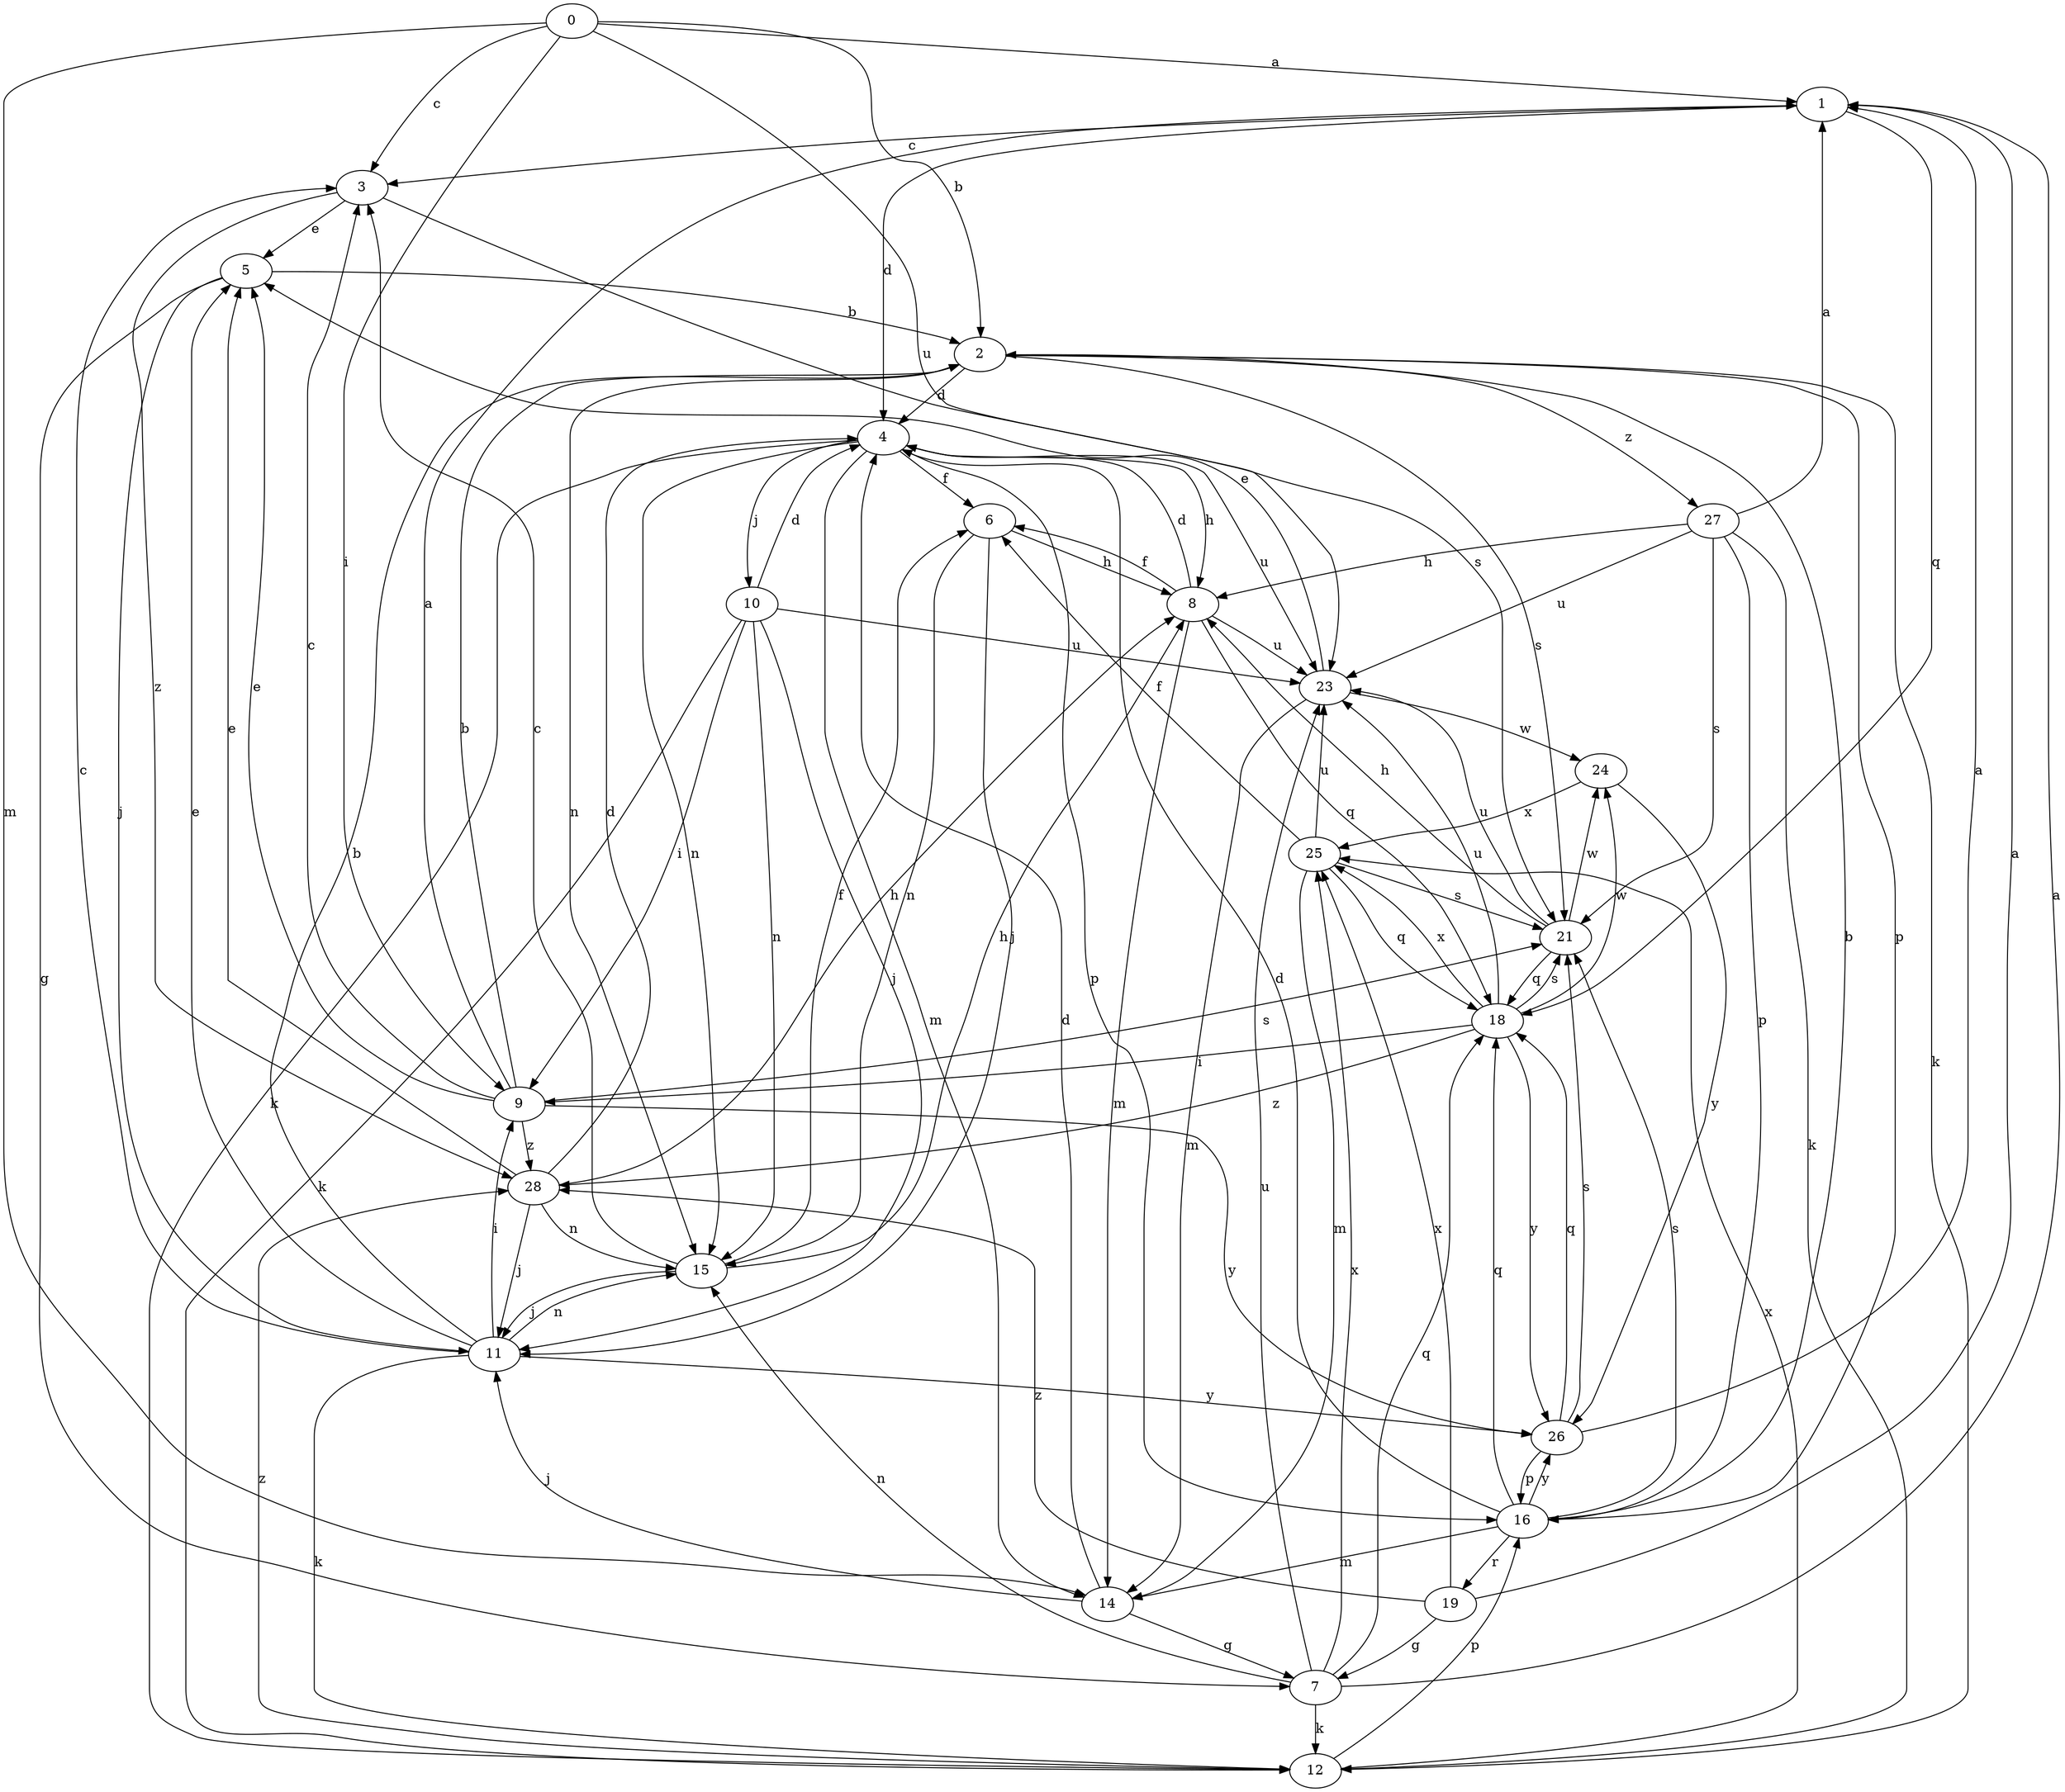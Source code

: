 strict digraph  {
0;
1;
2;
3;
4;
5;
6;
7;
8;
9;
10;
11;
12;
14;
15;
16;
18;
19;
21;
23;
24;
25;
26;
27;
28;
0 -> 1  [label=a];
0 -> 2  [label=b];
0 -> 3  [label=c];
0 -> 9  [label=i];
0 -> 14  [label=m];
0 -> 23  [label=u];
1 -> 3  [label=c];
1 -> 4  [label=d];
1 -> 18  [label=q];
2 -> 4  [label=d];
2 -> 12  [label=k];
2 -> 15  [label=n];
2 -> 16  [label=p];
2 -> 21  [label=s];
2 -> 27  [label=z];
3 -> 5  [label=e];
3 -> 21  [label=s];
3 -> 28  [label=z];
4 -> 6  [label=f];
4 -> 8  [label=h];
4 -> 10  [label=j];
4 -> 12  [label=k];
4 -> 14  [label=m];
4 -> 15  [label=n];
4 -> 16  [label=p];
4 -> 23  [label=u];
5 -> 2  [label=b];
5 -> 7  [label=g];
5 -> 11  [label=j];
6 -> 8  [label=h];
6 -> 11  [label=j];
6 -> 15  [label=n];
7 -> 1  [label=a];
7 -> 12  [label=k];
7 -> 15  [label=n];
7 -> 18  [label=q];
7 -> 23  [label=u];
7 -> 25  [label=x];
8 -> 4  [label=d];
8 -> 6  [label=f];
8 -> 14  [label=m];
8 -> 18  [label=q];
8 -> 23  [label=u];
9 -> 1  [label=a];
9 -> 2  [label=b];
9 -> 3  [label=c];
9 -> 5  [label=e];
9 -> 21  [label=s];
9 -> 26  [label=y];
9 -> 28  [label=z];
10 -> 4  [label=d];
10 -> 9  [label=i];
10 -> 11  [label=j];
10 -> 12  [label=k];
10 -> 15  [label=n];
10 -> 23  [label=u];
11 -> 2  [label=b];
11 -> 3  [label=c];
11 -> 5  [label=e];
11 -> 9  [label=i];
11 -> 12  [label=k];
11 -> 15  [label=n];
11 -> 26  [label=y];
12 -> 16  [label=p];
12 -> 25  [label=x];
12 -> 28  [label=z];
14 -> 4  [label=d];
14 -> 7  [label=g];
14 -> 11  [label=j];
15 -> 3  [label=c];
15 -> 6  [label=f];
15 -> 8  [label=h];
15 -> 11  [label=j];
16 -> 2  [label=b];
16 -> 4  [label=d];
16 -> 14  [label=m];
16 -> 18  [label=q];
16 -> 19  [label=r];
16 -> 21  [label=s];
16 -> 26  [label=y];
18 -> 9  [label=i];
18 -> 21  [label=s];
18 -> 23  [label=u];
18 -> 24  [label=w];
18 -> 25  [label=x];
18 -> 26  [label=y];
18 -> 28  [label=z];
19 -> 1  [label=a];
19 -> 7  [label=g];
19 -> 25  [label=x];
19 -> 28  [label=z];
21 -> 8  [label=h];
21 -> 18  [label=q];
21 -> 23  [label=u];
21 -> 24  [label=w];
23 -> 5  [label=e];
23 -> 14  [label=m];
23 -> 24  [label=w];
24 -> 25  [label=x];
24 -> 26  [label=y];
25 -> 6  [label=f];
25 -> 14  [label=m];
25 -> 18  [label=q];
25 -> 21  [label=s];
25 -> 23  [label=u];
26 -> 1  [label=a];
26 -> 16  [label=p];
26 -> 18  [label=q];
26 -> 21  [label=s];
27 -> 1  [label=a];
27 -> 8  [label=h];
27 -> 12  [label=k];
27 -> 16  [label=p];
27 -> 21  [label=s];
27 -> 23  [label=u];
28 -> 4  [label=d];
28 -> 5  [label=e];
28 -> 8  [label=h];
28 -> 11  [label=j];
28 -> 15  [label=n];
}
